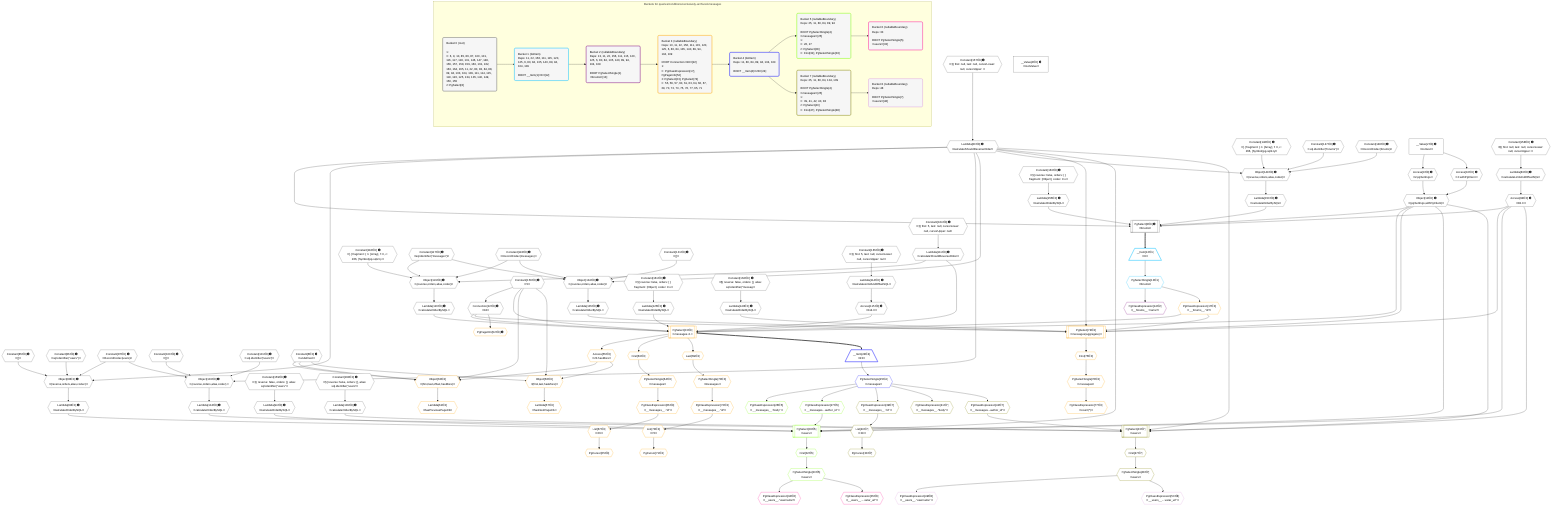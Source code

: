 %%{init: {'themeVariables': { 'fontSize': '12px'}}}%%
graph TD
    classDef path fill:#eee,stroke:#000,color:#000
    classDef plan fill:#fff,stroke-width:1px,color:#000
    classDef itemplan fill:#fff,stroke-width:2px,color:#000
    classDef unbatchedplan fill:#dff,stroke-width:1px,color:#000
    classDef sideeffectplan fill:#fcc,stroke-width:2px,color:#000
    classDef bucket fill:#f6f6f6,color:#000,stroke-width:2px,text-align:left


    %% plan dependencies
    PgSelect8[["PgSelect[8∈0] ➊<br />ᐸforumsᐳ"]]:::plan
    Object11{{"Object[11∈0] ➊<br />ᐸ{pgSettings,withPgClient}ᐳ"}}:::plan
    Lambda80{{"Lambda[80∈0] ➊<br />ᐸcalculateShouldReverseOrderᐳ"}}:::plan
    Access84{{"Access[84∈0] ➊<br />ᐸ83.0ᐳ"}}:::plan
    Lambda150{{"Lambda[150∈0] ➊<br />ᐸcalculateOrderBySQLᐳ"}}:::plan
    Lambda155{{"Lambda[155∈0] ➊<br />ᐸcalculateOrderBySQLᐳ"}}:::plan
    Object11 & Lambda80 & Access84 & Lambda150 & Lambda155 --> PgSelect8
    Object88{{"Object[88∈0] ➊<br />ᐸ{reverse,orders,alias,codec}ᐳ"}}:::plan
    Constant85{{"Constant[85∈0] ➊<br />ᐸ[]ᐳ"}}:::plan
    Constant86{{"Constant[86∈0] ➊<br />ᐸsql.identifier(”users”)ᐳ"}}:::plan
    Constant87{{"Constant[87∈0] ➊<br />ᐸRecordCodec(users)ᐳ"}}:::plan
    Lambda80 & Constant85 & Constant86 & Constant87 --> Object88
    Object103{{"Object[103∈0] ➊<br />ᐸ{reverse,orders,alias,codec}ᐳ"}}:::plan
    Constant100{{"Constant[100∈0] ➊<br />ᐸ[]ᐳ"}}:::plan
    Constant101{{"Constant[101∈0] ➊<br />ᐸsql.identifier(”users”)ᐳ"}}:::plan
    Lambda80 & Constant100 & Constant101 & Constant87 --> Object103
    Object119{{"Object[119∈0] ➊<br />ᐸ{reverse,orders,alias,codec}ᐳ"}}:::plan
    Lambda111{{"Lambda[111∈0] ➊<br />ᐸcalculateShouldReverseOrderᐳ"}}:::plan
    Constant116{{"Constant[116∈0] ➊<br />ᐸ[ { fragment: { n: [Array], f: 0, c: 266, [Symbol(pg-sql2-tyᐳ"}}:::plan
    Constant117{{"Constant[117∈0] ➊<br />ᐸsql.identifier(”messages”)ᐳ"}}:::plan
    Constant118{{"Constant[118∈0] ➊<br />ᐸRecordCodec(messages)ᐳ"}}:::plan
    Lambda111 & Constant116 & Constant117 & Constant118 --> Object119
    Object134{{"Object[134∈0] ➊<br />ᐸ{reverse,orders,alias,codec}ᐳ"}}:::plan
    Constant131{{"Constant[131∈0] ➊<br />ᐸ[]ᐳ"}}:::plan
    Lambda80 & Constant131 & Constant117 & Constant118 --> Object134
    Object149{{"Object[149∈0] ➊<br />ᐸ{reverse,orders,alias,codec}ᐳ"}}:::plan
    Constant146{{"Constant[146∈0] ➊<br />ᐸ[ { fragment: { n: [Array], f: 0, c: 266, [Symbol(pg-sql2-tyᐳ"}}:::plan
    Constant147{{"Constant[147∈0] ➊<br />ᐸsql.identifier(”forums”)ᐳ"}}:::plan
    Constant148{{"Constant[148∈0] ➊<br />ᐸRecordCodec(forums)ᐳ"}}:::plan
    Lambda80 & Constant146 & Constant147 & Constant148 --> Object149
    Access9{{"Access[9∈0] ➊<br />ᐸ2.pgSettingsᐳ"}}:::plan
    Access10{{"Access[10∈0] ➊<br />ᐸ2.withPgClientᐳ"}}:::plan
    Access9 & Access10 --> Object11
    __Value2["__Value[2∈0] ➊<br />ᐸcontextᐳ"]:::plan
    __Value2 --> Access9
    __Value2 --> Access10
    Connection22{{"Connection[22∈0] ➊<br />ᐸ18ᐳ"}}:::plan
    Constant156{{"Constant[156∈0] ➊<br />ᐸ5ᐳ"}}:::plan
    Constant156 --> Connection22
    Constant157{{"Constant[157∈0] ➊<br />ᐸ§{ first: null, last: null, cursorLower: null, cursorUpper: ᐳ"}}:::plan
    Constant157 --> Lambda80
    Lambda83{{"Lambda[83∈0] ➊<br />ᐸcalculateLimitAndOffsetSQLᐳ"}}:::plan
    Constant158{{"Constant[158∈0] ➊<br />ᐸ§{ first: null, last: null, cursorLower: null, cursorUpper: ᐳ"}}:::plan
    Constant158 --> Lambda83
    Lambda83 --> Access84
    Lambda89{{"Lambda[89∈0] ➊<br />ᐸcalculateOrderBySQLᐳ"}}:::plan
    Object88 --> Lambda89
    Lambda94{{"Lambda[94∈0] ➊<br />ᐸcalculateOrderBySQLᐳ"}}:::plan
    Constant159{{"Constant[159∈0] ➊<br />ᐸ§{ reverse: false, orders: [], alias: sql.identifier(”users”ᐳ"}}:::plan
    Constant159 --> Lambda94
    Lambda104{{"Lambda[104∈0] ➊<br />ᐸcalculateOrderBySQLᐳ"}}:::plan
    Object103 --> Lambda104
    Lambda109{{"Lambda[109∈0] ➊<br />ᐸcalculateOrderBySQLᐳ"}}:::plan
    Constant160{{"Constant[160∈0] ➊<br />ᐸ§{ reverse: false, orders: [], alias: sql.identifier(”users”ᐳ"}}:::plan
    Constant160 --> Lambda109
    Constant164{{"Constant[164∈0] ➊<br />ᐸ§{ first: 5, last: null, cursorLower: null, cursorUpper: nulᐳ"}}:::plan
    Constant164 --> Lambda111
    Lambda114{{"Lambda[114∈0] ➊<br />ᐸcalculateLimitAndOffsetSQLᐳ"}}:::plan
    Constant165{{"Constant[165∈0] ➊<br />ᐸ§{ first: 5, last: null, cursorLower: null, cursorUpper: nulᐳ"}}:::plan
    Constant165 --> Lambda114
    Access115{{"Access[115∈0] ➊<br />ᐸ114.0ᐳ"}}:::plan
    Lambda114 --> Access115
    Lambda120{{"Lambda[120∈0] ➊<br />ᐸcalculateOrderBySQLᐳ"}}:::plan
    Object119 --> Lambda120
    Lambda125{{"Lambda[125∈0] ➊<br />ᐸcalculateOrderBySQLᐳ"}}:::plan
    Constant161{{"Constant[161∈0] ➊<br />ᐸ§{ reverse: false, orders: [ { fragment: [Object], codec: Coᐳ"}}:::plan
    Constant161 --> Lambda125
    Lambda135{{"Lambda[135∈0] ➊<br />ᐸcalculateOrderBySQLᐳ"}}:::plan
    Object134 --> Lambda135
    Lambda140{{"Lambda[140∈0] ➊<br />ᐸcalculateOrderBySQLᐳ"}}:::plan
    Constant162{{"Constant[162∈0] ➊<br />ᐸ§{ reverse: false, orders: [], alias: sql.identifier(”messagᐳ"}}:::plan
    Constant162 --> Lambda140
    Object149 --> Lambda150
    Constant163{{"Constant[163∈0] ➊<br />ᐸ§{ reverse: false, orders: [ { fragment: [Object], codec: Coᐳ"}}:::plan
    Constant163 --> Lambda155
    __Value4["__Value[4∈0] ➊<br />ᐸrootValueᐳ"]:::plan
    Constant6{{"Constant[6∈0] ➊<br />ᐸundefinedᐳ"}}:::plan
    __Item12[/"__Item[12∈1]<br />ᐸ8ᐳ"\]:::itemplan
    PgSelect8 ==> __Item12
    PgSelectSingle13{{"PgSelectSingle[13∈1]<br />ᐸforumsᐳ"}}:::plan
    __Item12 --> PgSelectSingle13
    PgClassExpression14{{"PgClassExpression[14∈2]<br />ᐸ__forums__.”name”ᐳ"}}:::plan
    PgSelectSingle13 --> PgClassExpression14
    PgSelect23[["PgSelect[23∈3]<br />ᐸmessages+1ᐳ"]]:::plan
    PgClassExpression17{{"PgClassExpression[17∈3]<br />ᐸ__forums__.”id”ᐳ"}}:::plan
    Object11 & PgClassExpression17 & Connection22 & Constant156 & Lambda111 & Access115 & Lambda120 & Lambda125 --> PgSelect23
    PgSelect74[["PgSelect[74∈3]<br />ᐸmessages(aggregate)ᐳ"]]:::plan
    Object11 & PgClassExpression17 & Connection22 & Lambda80 & Access84 & Lambda135 & Lambda140 --> PgSelect74
    Object60{{"Object[60∈3]<br />ᐸ{first,last,offset,hasMore}ᐳ"}}:::plan
    Access55{{"Access[55∈3]<br />ᐸ23.hasMoreᐳ"}}:::plan
    Constant156 & Constant6 & Constant6 & Access55 --> Object60
    Object56{{"Object[56∈3]<br />ᐸ{first,last,hasMore}ᐳ"}}:::plan
    Constant156 & Constant6 & Access55 --> Object56
    PgSelectSingle13 --> PgClassExpression17
    PgPageInfo52{{"PgPageInfo[52∈3] ➊"}}:::plan
    Connection22 --> PgPageInfo52
    PgSelect23 --> Access55
    Lambda57{{"Lambda[57∈3]<br />ᐸhasNextPageCbᐳ"}}:::plan
    Object56 --> Lambda57
    Lambda61{{"Lambda[61∈3]<br />ᐸhasPreviousPageCbᐳ"}}:::plan
    Object60 --> Lambda61
    First63{{"First[63∈3]"}}:::plan
    PgSelect23 --> First63
    PgSelectSingle64{{"PgSelectSingle[64∈3]<br />ᐸmessagesᐳ"}}:::plan
    First63 --> PgSelectSingle64
    PgCursor65{{"PgCursor[65∈3]"}}:::plan
    List67{{"List[67∈3]<br />ᐸ66ᐳ"}}:::plan
    List67 --> PgCursor65
    PgClassExpression66{{"PgClassExpression[66∈3]<br />ᐸ__messages__.”id”ᐳ"}}:::plan
    PgSelectSingle64 --> PgClassExpression66
    PgClassExpression66 --> List67
    Last69{{"Last[69∈3]"}}:::plan
    PgSelect23 --> Last69
    PgSelectSingle70{{"PgSelectSingle[70∈3]<br />ᐸmessagesᐳ"}}:::plan
    Last69 --> PgSelectSingle70
    PgCursor71{{"PgCursor[71∈3]"}}:::plan
    List73{{"List[73∈3]<br />ᐸ72ᐳ"}}:::plan
    List73 --> PgCursor71
    PgClassExpression72{{"PgClassExpression[72∈3]<br />ᐸ__messages__.”id”ᐳ"}}:::plan
    PgSelectSingle70 --> PgClassExpression72
    PgClassExpression72 --> List73
    First75{{"First[75∈3]"}}:::plan
    PgSelect74 --> First75
    PgSelectSingle76{{"PgSelectSingle[76∈3]<br />ᐸmessagesᐳ"}}:::plan
    First75 --> PgSelectSingle76
    PgClassExpression77{{"PgClassExpression[77∈3]<br />ᐸcount(*)ᐳ"}}:::plan
    PgSelectSingle76 --> PgClassExpression77
    __Item24[/"__Item[24∈4]<br />ᐸ23ᐳ"\]:::itemplan
    PgSelect23 ==> __Item24
    PgSelectSingle25{{"PgSelectSingle[25∈4]<br />ᐸmessagesᐳ"}}:::plan
    __Item24 --> PgSelectSingle25
    PgSelect28[["PgSelect[28∈5]<br />ᐸusersᐳ"]]:::plan
    PgClassExpression27{{"PgClassExpression[27∈5]<br />ᐸ__messages...author_id”ᐳ"}}:::plan
    Object11 & PgClassExpression27 & Lambda80 & Access84 & Lambda89 & Lambda94 --> PgSelect28
    PgClassExpression26{{"PgClassExpression[26∈5]<br />ᐸ__messages__.”body”ᐳ"}}:::plan
    PgSelectSingle25 --> PgClassExpression26
    PgSelectSingle25 --> PgClassExpression27
    First32{{"First[32∈5]"}}:::plan
    PgSelect28 --> First32
    PgSelectSingle33{{"PgSelectSingle[33∈5]<br />ᐸusersᐳ"}}:::plan
    First32 --> PgSelectSingle33
    PgClassExpression34{{"PgClassExpression[34∈6]<br />ᐸ__users__.”username”ᐳ"}}:::plan
    PgSelectSingle33 --> PgClassExpression34
    PgClassExpression35{{"PgClassExpression[35∈6]<br />ᐸ__users__....vatar_url”ᐳ"}}:::plan
    PgSelectSingle33 --> PgClassExpression35
    PgSelect43[["PgSelect[43∈7]<br />ᐸusersᐳ"]]:::plan
    PgClassExpression42{{"PgClassExpression[42∈7]<br />ᐸ__messages...author_id”ᐳ"}}:::plan
    Object11 & PgClassExpression42 & Lambda80 & Access84 & Lambda104 & Lambda109 --> PgSelect43
    PgCursor38{{"PgCursor[38∈7]"}}:::plan
    List40{{"List[40∈7]<br />ᐸ39ᐳ"}}:::plan
    List40 --> PgCursor38
    PgClassExpression39{{"PgClassExpression[39∈7]<br />ᐸ__messages__.”id”ᐳ"}}:::plan
    PgSelectSingle25 --> PgClassExpression39
    PgClassExpression39 --> List40
    PgClassExpression41{{"PgClassExpression[41∈7]<br />ᐸ__messages__.”body”ᐳ"}}:::plan
    PgSelectSingle25 --> PgClassExpression41
    PgSelectSingle25 --> PgClassExpression42
    First47{{"First[47∈7]"}}:::plan
    PgSelect43 --> First47
    PgSelectSingle48{{"PgSelectSingle[48∈7]<br />ᐸusersᐳ"}}:::plan
    First47 --> PgSelectSingle48
    PgClassExpression49{{"PgClassExpression[49∈8]<br />ᐸ__users__.”username”ᐳ"}}:::plan
    PgSelectSingle48 --> PgClassExpression49
    PgClassExpression50{{"PgClassExpression[50∈8]<br />ᐸ__users__....vatar_url”ᐳ"}}:::plan
    PgSelectSingle48 --> PgClassExpression50

    %% define steps

    subgraph "Buckets for queries/conditions/exclusively-archived-messages"
    Bucket0("Bucket 0 (root)<br /><br />1: <br />ᐳ: 6, 9, 10, 85, 86, 87, 100, 101, 116, 117, 118, 131, 146, 147, 148, 156, 157, 158, 159, 160, 161, 162, 163, 164, 165, 11, 22, 80, 83, 84, 88, 89, 94, 103, 104, 109, 111, 114, 115, 119, 120, 125, 134, 135, 140, 149, 150, 155<br />2: PgSelect[8]"):::bucket
    classDef bucket0 stroke:#696969
    class Bucket0,__Value2,__Value4,Constant6,PgSelect8,Access9,Access10,Object11,Connection22,Lambda80,Lambda83,Access84,Constant85,Constant86,Constant87,Object88,Lambda89,Lambda94,Constant100,Constant101,Object103,Lambda104,Lambda109,Lambda111,Lambda114,Access115,Constant116,Constant117,Constant118,Object119,Lambda120,Lambda125,Constant131,Object134,Lambda135,Lambda140,Constant146,Constant147,Constant148,Object149,Lambda150,Lambda155,Constant156,Constant157,Constant158,Constant159,Constant160,Constant161,Constant162,Constant163,Constant164,Constant165 bucket0
    Bucket1("Bucket 1 (listItem)<br />Deps: 11, 22, 156, 111, 115, 120, 125, 6, 80, 84, 135, 140, 89, 94, 104, 109<br /><br />ROOT __Item{1}ᐸ8ᐳ[12]"):::bucket
    classDef bucket1 stroke:#00bfff
    class Bucket1,__Item12,PgSelectSingle13 bucket1
    Bucket2("Bucket 2 (nullableBoundary)<br />Deps: 13, 11, 22, 156, 111, 115, 120, 125, 6, 80, 84, 135, 140, 89, 94, 104, 109<br /><br />ROOT PgSelectSingle{1}ᐸforumsᐳ[13]"):::bucket
    classDef bucket2 stroke:#7f007f
    class Bucket2,PgClassExpression14 bucket2
    Bucket3("Bucket 3 (nullableBoundary)<br />Deps: 13, 11, 22, 156, 111, 115, 120, 125, 6, 80, 84, 135, 140, 89, 94, 104, 109<br /><br />ROOT Connectionᐸ18ᐳ[22]<br />1: <br />ᐳ: PgClassExpression[17], PgPageInfo[52]<br />2: PgSelect[23], PgSelect[74]<br />ᐳ: 55, 56, 57, 60, 61, 63, 64, 66, 67, 69, 70, 72, 73, 75, 76, 77, 65, 71"):::bucket
    classDef bucket3 stroke:#ffa500
    class Bucket3,PgClassExpression17,PgSelect23,PgPageInfo52,Access55,Object56,Lambda57,Object60,Lambda61,First63,PgSelectSingle64,PgCursor65,PgClassExpression66,List67,Last69,PgSelectSingle70,PgCursor71,PgClassExpression72,List73,PgSelect74,First75,PgSelectSingle76,PgClassExpression77 bucket3
    Bucket4("Bucket 4 (listItem)<br />Deps: 11, 80, 84, 89, 94, 104, 109<br /><br />ROOT __Item{4}ᐸ23ᐳ[24]"):::bucket
    classDef bucket4 stroke:#0000ff
    class Bucket4,__Item24,PgSelectSingle25 bucket4
    Bucket5("Bucket 5 (nullableBoundary)<br />Deps: 25, 11, 80, 84, 89, 94<br /><br />ROOT PgSelectSingle{4}ᐸmessagesᐳ[25]<br />1: <br />ᐳ: 26, 27<br />2: PgSelect[28]<br />ᐳ: First[32], PgSelectSingle[33]"):::bucket
    classDef bucket5 stroke:#7fff00
    class Bucket5,PgClassExpression26,PgClassExpression27,PgSelect28,First32,PgSelectSingle33 bucket5
    Bucket6("Bucket 6 (nullableBoundary)<br />Deps: 33<br /><br />ROOT PgSelectSingle{5}ᐸusersᐳ[33]"):::bucket
    classDef bucket6 stroke:#ff1493
    class Bucket6,PgClassExpression34,PgClassExpression35 bucket6
    Bucket7("Bucket 7 (nullableBoundary)<br />Deps: 25, 11, 80, 84, 104, 109<br /><br />ROOT PgSelectSingle{4}ᐸmessagesᐳ[25]<br />1: <br />ᐳ: 39, 41, 42, 40, 38<br />2: PgSelect[43]<br />ᐳ: First[47], PgSelectSingle[48]"):::bucket
    classDef bucket7 stroke:#808000
    class Bucket7,PgCursor38,PgClassExpression39,List40,PgClassExpression41,PgClassExpression42,PgSelect43,First47,PgSelectSingle48 bucket7
    Bucket8("Bucket 8 (nullableBoundary)<br />Deps: 48<br /><br />ROOT PgSelectSingle{7}ᐸusersᐳ[48]"):::bucket
    classDef bucket8 stroke:#dda0dd
    class Bucket8,PgClassExpression49,PgClassExpression50 bucket8
    Bucket0 --> Bucket1
    Bucket1 --> Bucket2
    Bucket2 --> Bucket3
    Bucket3 --> Bucket4
    Bucket4 --> Bucket5 & Bucket7
    Bucket5 --> Bucket6
    Bucket7 --> Bucket8
    end